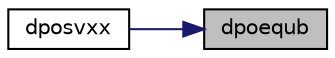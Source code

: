 digraph "dpoequb"
{
 // LATEX_PDF_SIZE
  edge [fontname="Helvetica",fontsize="10",labelfontname="Helvetica",labelfontsize="10"];
  node [fontname="Helvetica",fontsize="10",shape=record];
  rankdir="RL";
  Node1 [label="dpoequb",height=0.2,width=0.4,color="black", fillcolor="grey75", style="filled", fontcolor="black",tooltip="DPOEQUB"];
  Node1 -> Node2 [dir="back",color="midnightblue",fontsize="10",style="solid",fontname="Helvetica"];
  Node2 [label="dposvxx",height=0.2,width=0.4,color="black", fillcolor="white", style="filled",URL="$dposvxx_8f.html#a423141487077727ec3bc52edd1fccd44",tooltip="DPOSVXX computes the solution to system of linear equations A * X = B for PO matrices"];
}
